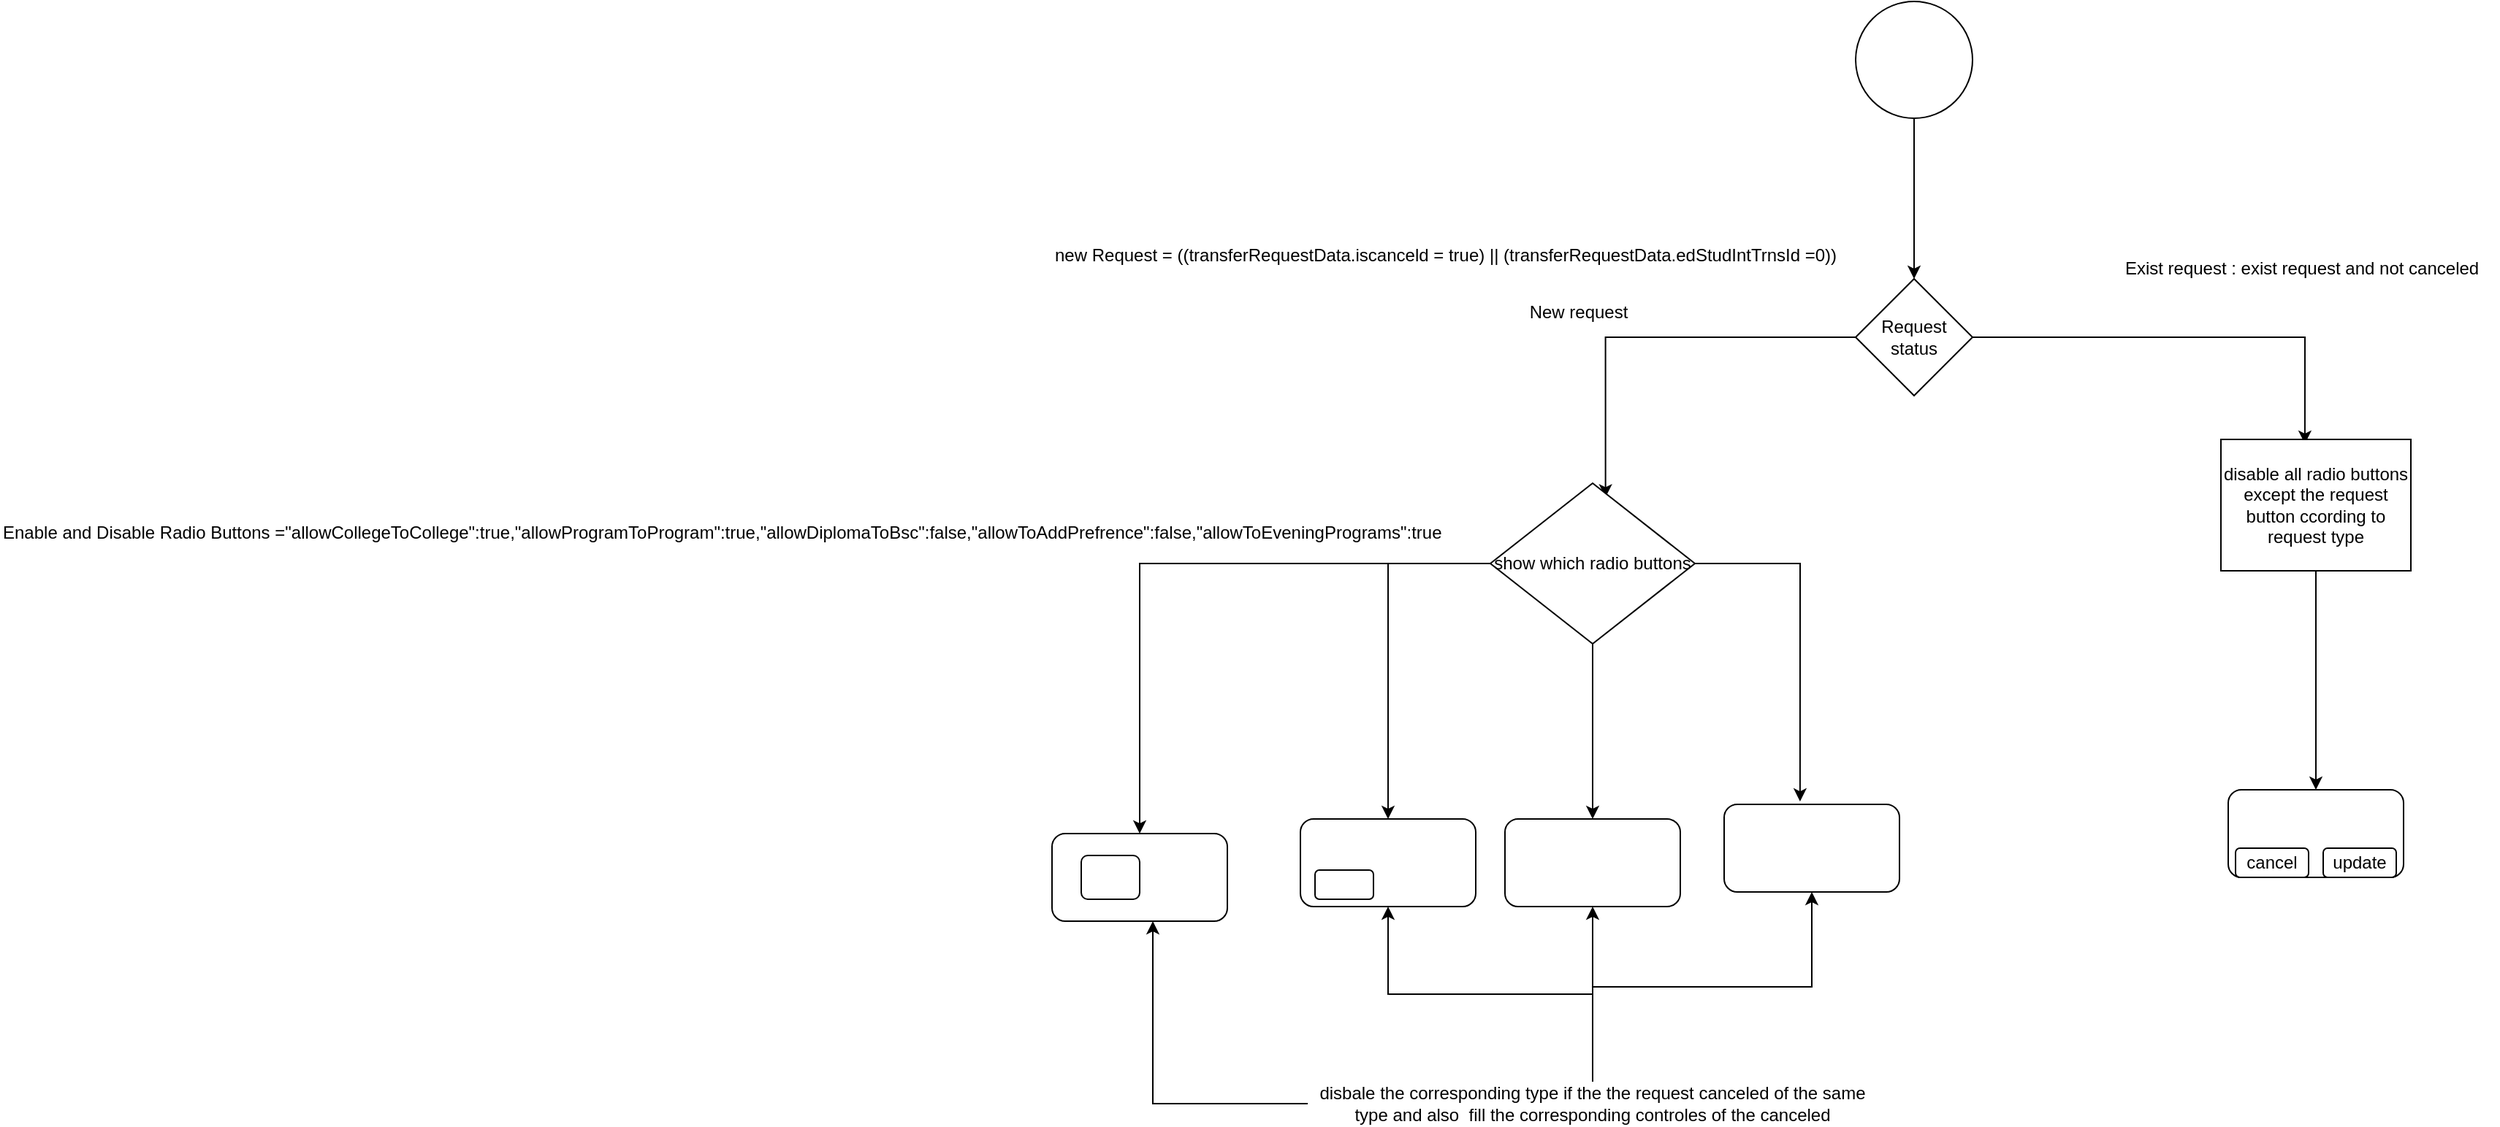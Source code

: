 <mxfile version="24.6.4" type="github">
  <diagram name="Page-1" id="FDsLhiVfGcd6e2jco19g">
    <mxGraphModel dx="3105" dy="819" grid="1" gridSize="10" guides="1" tooltips="1" connect="1" arrows="1" fold="1" page="1" pageScale="1" pageWidth="850" pageHeight="1100" math="0" shadow="0">
      <root>
        <mxCell id="0" />
        <mxCell id="1" parent="0" />
        <mxCell id="IxW_b-m1QRAxsbSkZfyA-4" style="edgeStyle=orthogonalEdgeStyle;rounded=0;orthogonalLoop=1;jettySize=auto;html=1;" edge="1" parent="1" source="IxW_b-m1QRAxsbSkZfyA-2" target="IxW_b-m1QRAxsbSkZfyA-3">
          <mxGeometry relative="1" as="geometry" />
        </mxCell>
        <mxCell id="IxW_b-m1QRAxsbSkZfyA-2" value="" style="ellipse;whiteSpace=wrap;html=1;aspect=fixed;" vertex="1" parent="1">
          <mxGeometry x="390" y="10" width="80" height="80" as="geometry" />
        </mxCell>
        <mxCell id="IxW_b-m1QRAxsbSkZfyA-12" style="edgeStyle=orthogonalEdgeStyle;rounded=0;orthogonalLoop=1;jettySize=auto;html=1;entryX=0.563;entryY=0.088;entryDx=0;entryDy=0;entryPerimeter=0;" edge="1" parent="1" source="IxW_b-m1QRAxsbSkZfyA-3" target="IxW_b-m1QRAxsbSkZfyA-16">
          <mxGeometry relative="1" as="geometry">
            <mxPoint x="180" y="330" as="targetPoint" />
          </mxGeometry>
        </mxCell>
        <mxCell id="IxW_b-m1QRAxsbSkZfyA-14" style="edgeStyle=orthogonalEdgeStyle;rounded=0;orthogonalLoop=1;jettySize=auto;html=1;entryX=0.442;entryY=0.033;entryDx=0;entryDy=0;entryPerimeter=0;" edge="1" parent="1" source="IxW_b-m1QRAxsbSkZfyA-3" target="IxW_b-m1QRAxsbSkZfyA-33">
          <mxGeometry relative="1" as="geometry">
            <mxPoint x="700" y="320" as="targetPoint" />
          </mxGeometry>
        </mxCell>
        <mxCell id="IxW_b-m1QRAxsbSkZfyA-3" value="Request status" style="rhombus;whiteSpace=wrap;html=1;" vertex="1" parent="1">
          <mxGeometry x="390" y="200" width="80" height="80" as="geometry" />
        </mxCell>
        <mxCell id="IxW_b-m1QRAxsbSkZfyA-5" value="Enable and Disable Radio Buttons =&quot;allowCollegeToCollege&quot;:true,&quot;allowProgramToProgram&quot;:true,&quot;allowDiplomaToBsc&quot;:false,&quot;allowToAddPrefrence&quot;:false,&quot;allowToEveningPrograms&quot;:true" style="text;whiteSpace=wrap;" vertex="1" parent="1">
          <mxGeometry x="-880" y="360" width="1210" height="40" as="geometry" />
        </mxCell>
        <mxCell id="IxW_b-m1QRAxsbSkZfyA-9" value="new Request = ((transferRequestData.iscanceld = true) || (transferRequestData.edStudIntTrnsId =0))" style="text;whiteSpace=wrap;" vertex="1" parent="1">
          <mxGeometry x="-160" y="170" width="560" height="30" as="geometry" />
        </mxCell>
        <mxCell id="IxW_b-m1QRAxsbSkZfyA-13" value="New request" style="text;html=1;align=center;verticalAlign=middle;resizable=0;points=[];autosize=1;strokeColor=none;fillColor=none;" vertex="1" parent="1">
          <mxGeometry x="155" y="208" width="90" height="30" as="geometry" />
        </mxCell>
        <mxCell id="IxW_b-m1QRAxsbSkZfyA-15" value="Exist request : exist request and not canceled" style="text;html=1;align=center;verticalAlign=middle;resizable=0;points=[];autosize=1;strokeColor=none;fillColor=none;" vertex="1" parent="1">
          <mxGeometry x="560" y="178" width="270" height="30" as="geometry" />
        </mxCell>
        <mxCell id="IxW_b-m1QRAxsbSkZfyA-18" style="edgeStyle=orthogonalEdgeStyle;rounded=0;orthogonalLoop=1;jettySize=auto;html=1;entryX=0.5;entryY=0;entryDx=0;entryDy=0;" edge="1" parent="1" source="IxW_b-m1QRAxsbSkZfyA-16" target="IxW_b-m1QRAxsbSkZfyA-19">
          <mxGeometry relative="1" as="geometry">
            <mxPoint x="210" y="550" as="targetPoint" />
          </mxGeometry>
        </mxCell>
        <mxCell id="IxW_b-m1QRAxsbSkZfyA-24" style="edgeStyle=orthogonalEdgeStyle;rounded=0;orthogonalLoop=1;jettySize=auto;html=1;entryX=0.5;entryY=0;entryDx=0;entryDy=0;" edge="1" parent="1" source="IxW_b-m1QRAxsbSkZfyA-16" target="IxW_b-m1QRAxsbSkZfyA-21">
          <mxGeometry relative="1" as="geometry" />
        </mxCell>
        <mxCell id="IxW_b-m1QRAxsbSkZfyA-25" style="edgeStyle=orthogonalEdgeStyle;rounded=0;orthogonalLoop=1;jettySize=auto;html=1;" edge="1" parent="1" source="IxW_b-m1QRAxsbSkZfyA-16" target="IxW_b-m1QRAxsbSkZfyA-22">
          <mxGeometry relative="1" as="geometry" />
        </mxCell>
        <mxCell id="IxW_b-m1QRAxsbSkZfyA-16" value="show which radio buttons" style="rhombus;whiteSpace=wrap;html=1;" vertex="1" parent="1">
          <mxGeometry x="140" y="340" width="140" height="110" as="geometry" />
        </mxCell>
        <mxCell id="IxW_b-m1QRAxsbSkZfyA-19" value="" style="rounded=1;whiteSpace=wrap;html=1;" vertex="1" parent="1">
          <mxGeometry x="150" y="570" width="120" height="60" as="geometry" />
        </mxCell>
        <mxCell id="IxW_b-m1QRAxsbSkZfyA-20" value="" style="rounded=1;whiteSpace=wrap;html=1;" vertex="1" parent="1">
          <mxGeometry x="300" y="560" width="120" height="60" as="geometry" />
        </mxCell>
        <mxCell id="IxW_b-m1QRAxsbSkZfyA-21" value="" style="rounded=1;whiteSpace=wrap;html=1;" vertex="1" parent="1">
          <mxGeometry x="10" y="570" width="120" height="60" as="geometry" />
        </mxCell>
        <mxCell id="IxW_b-m1QRAxsbSkZfyA-22" value="" style="rounded=1;whiteSpace=wrap;html=1;" vertex="1" parent="1">
          <mxGeometry x="-160" y="580" width="120" height="60" as="geometry" />
        </mxCell>
        <mxCell id="IxW_b-m1QRAxsbSkZfyA-23" style="edgeStyle=orthogonalEdgeStyle;rounded=0;orthogonalLoop=1;jettySize=auto;html=1;entryX=0.433;entryY=-0.033;entryDx=0;entryDy=0;entryPerimeter=0;" edge="1" parent="1" source="IxW_b-m1QRAxsbSkZfyA-16" target="IxW_b-m1QRAxsbSkZfyA-20">
          <mxGeometry relative="1" as="geometry" />
        </mxCell>
        <mxCell id="IxW_b-m1QRAxsbSkZfyA-26" value="" style="rounded=1;whiteSpace=wrap;html=1;" vertex="1" parent="1">
          <mxGeometry x="-140" y="595" width="40" height="30" as="geometry" />
        </mxCell>
        <mxCell id="IxW_b-m1QRAxsbSkZfyA-27" value="" style="rounded=1;whiteSpace=wrap;html=1;" vertex="1" parent="1">
          <mxGeometry x="20" y="605" width="40" height="20" as="geometry" />
        </mxCell>
        <mxCell id="IxW_b-m1QRAxsbSkZfyA-38" style="edgeStyle=orthogonalEdgeStyle;rounded=0;orthogonalLoop=1;jettySize=auto;html=1;" edge="1" parent="1" source="IxW_b-m1QRAxsbSkZfyA-31" target="IxW_b-m1QRAxsbSkZfyA-20">
          <mxGeometry relative="1" as="geometry" />
        </mxCell>
        <mxCell id="IxW_b-m1QRAxsbSkZfyA-39" style="edgeStyle=orthogonalEdgeStyle;rounded=0;orthogonalLoop=1;jettySize=auto;html=1;" edge="1" parent="1" source="IxW_b-m1QRAxsbSkZfyA-31" target="IxW_b-m1QRAxsbSkZfyA-19">
          <mxGeometry relative="1" as="geometry" />
        </mxCell>
        <mxCell id="IxW_b-m1QRAxsbSkZfyA-40" style="edgeStyle=orthogonalEdgeStyle;rounded=0;orthogonalLoop=1;jettySize=auto;html=1;entryX=0.5;entryY=1;entryDx=0;entryDy=0;" edge="1" parent="1" source="IxW_b-m1QRAxsbSkZfyA-31" target="IxW_b-m1QRAxsbSkZfyA-21">
          <mxGeometry relative="1" as="geometry" />
        </mxCell>
        <mxCell id="IxW_b-m1QRAxsbSkZfyA-31" value="disbale the corresponding type if the the request canceled of the same type and also&amp;nbsp; fill the corresponding controles of the canceled" style="text;html=1;align=center;verticalAlign=middle;whiteSpace=wrap;rounded=0;" vertex="1" parent="1">
          <mxGeometry x="15" y="750" width="390" height="30" as="geometry" />
        </mxCell>
        <mxCell id="IxW_b-m1QRAxsbSkZfyA-35" style="edgeStyle=orthogonalEdgeStyle;rounded=0;orthogonalLoop=1;jettySize=auto;html=1;" edge="1" parent="1" source="IxW_b-m1QRAxsbSkZfyA-33" target="IxW_b-m1QRAxsbSkZfyA-34">
          <mxGeometry relative="1" as="geometry" />
        </mxCell>
        <mxCell id="IxW_b-m1QRAxsbSkZfyA-33" value="disable all radio buttons except the request button ccording to request type" style="rounded=0;whiteSpace=wrap;html=1;" vertex="1" parent="1">
          <mxGeometry x="640" y="310" width="130" height="90" as="geometry" />
        </mxCell>
        <mxCell id="IxW_b-m1QRAxsbSkZfyA-34" value="" style="rounded=1;whiteSpace=wrap;html=1;" vertex="1" parent="1">
          <mxGeometry x="645" y="550" width="120" height="60" as="geometry" />
        </mxCell>
        <mxCell id="IxW_b-m1QRAxsbSkZfyA-36" value="update" style="rounded=1;whiteSpace=wrap;html=1;" vertex="1" parent="1">
          <mxGeometry x="710" y="590" width="50" height="20" as="geometry" />
        </mxCell>
        <mxCell id="IxW_b-m1QRAxsbSkZfyA-37" value="cancel" style="rounded=1;whiteSpace=wrap;html=1;" vertex="1" parent="1">
          <mxGeometry x="650" y="590" width="50" height="20" as="geometry" />
        </mxCell>
        <mxCell id="IxW_b-m1QRAxsbSkZfyA-41" style="edgeStyle=orthogonalEdgeStyle;rounded=0;orthogonalLoop=1;jettySize=auto;html=1;entryX=0.575;entryY=1;entryDx=0;entryDy=0;entryPerimeter=0;" edge="1" parent="1" source="IxW_b-m1QRAxsbSkZfyA-31" target="IxW_b-m1QRAxsbSkZfyA-22">
          <mxGeometry relative="1" as="geometry" />
        </mxCell>
      </root>
    </mxGraphModel>
  </diagram>
</mxfile>
